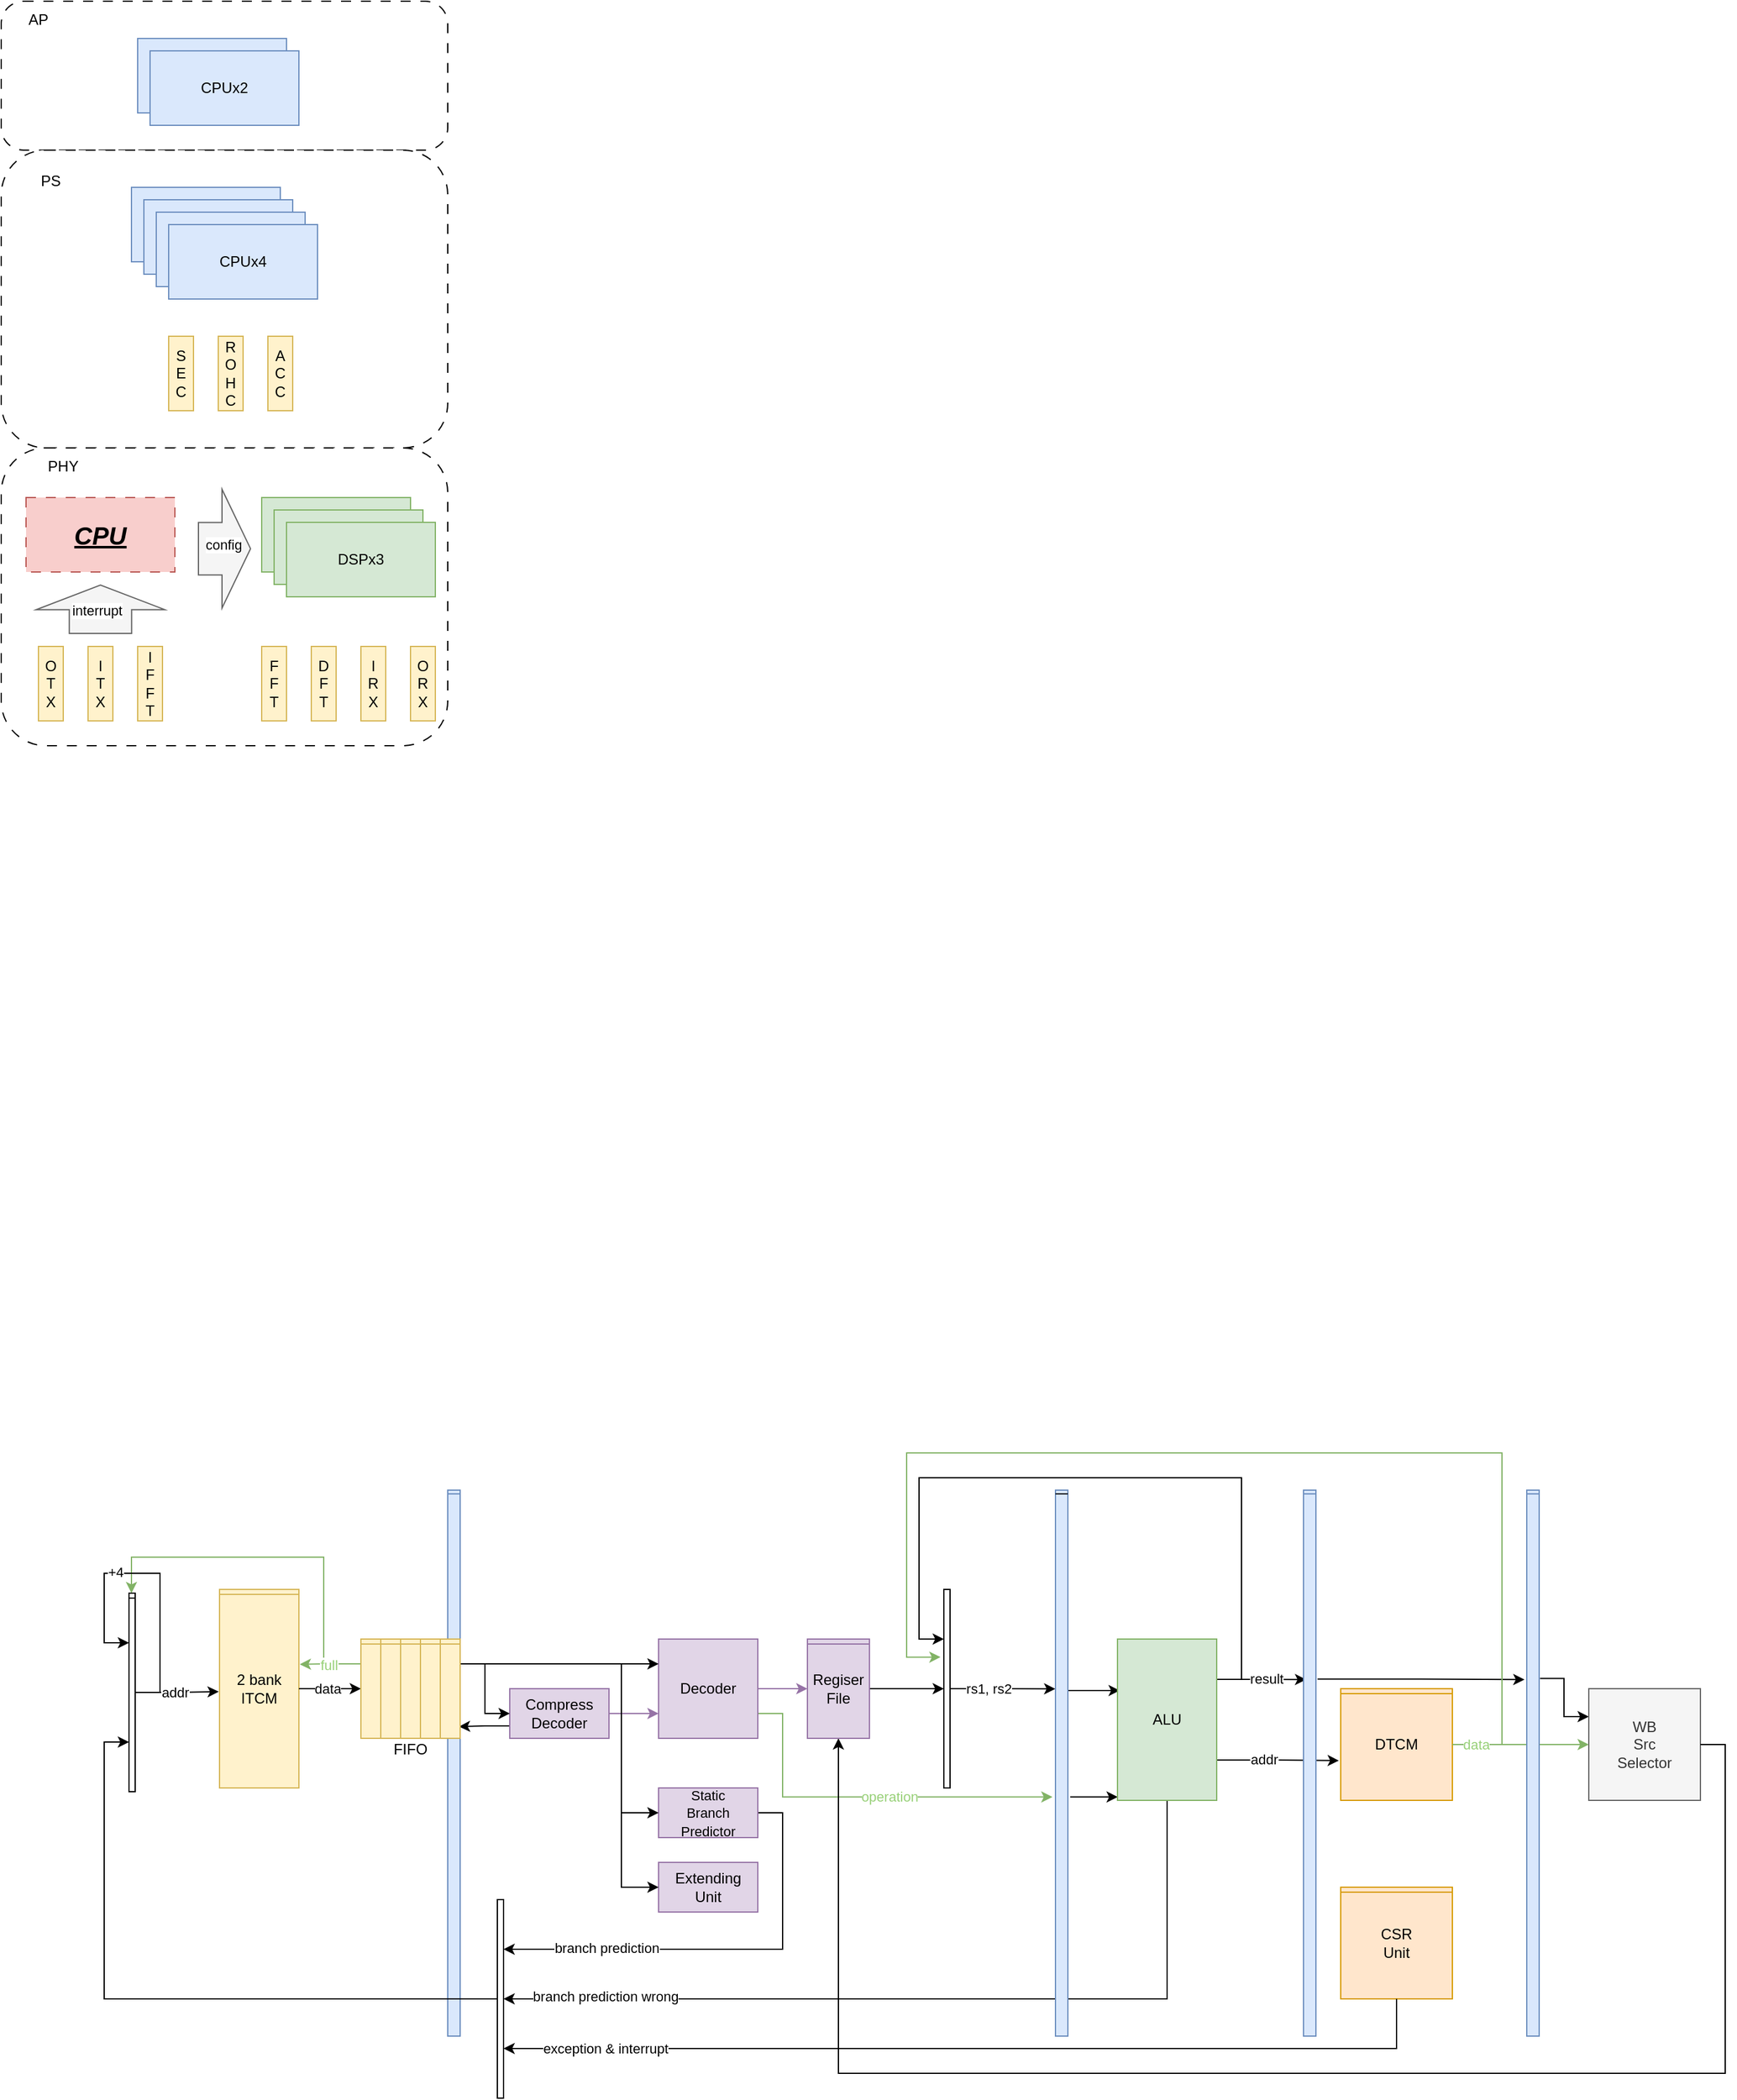 <mxfile version="21.6.5" type="device">
  <diagram name="Page-1" id="pptbvXrNijsv8_58Cd8q">
    <mxGraphModel dx="2074" dy="1214" grid="0" gridSize="10" guides="1" tooltips="1" connect="1" arrows="1" fold="1" page="1" pageScale="1" pageWidth="850" pageHeight="1100" math="0" shadow="0">
      <root>
        <mxCell id="0" />
        <mxCell id="1" parent="0" />
        <mxCell id="-CrN_SrDRRVTuFsDqrHh-148" value="" style="group;fillColor=#dae8fc;strokeColor=#6c8ebf;" parent="1" vertex="1" connectable="0">
          <mxGeometry x="400" y="1240" width="10" height="440" as="geometry" />
        </mxCell>
        <mxCell id="-CrN_SrDRRVTuFsDqrHh-149" value="" style="rounded=0;whiteSpace=wrap;html=1;fillColor=#dae8fc;strokeColor=#6c8ebf;" parent="-CrN_SrDRRVTuFsDqrHh-148" vertex="1">
          <mxGeometry width="10" height="440" as="geometry" />
        </mxCell>
        <mxCell id="-CrN_SrDRRVTuFsDqrHh-150" value="" style="endArrow=none;html=1;rounded=0;fillColor=#dae8fc;strokeColor=#6c8ebf;" parent="-CrN_SrDRRVTuFsDqrHh-148" edge="1">
          <mxGeometry width="50" height="50" relative="1" as="geometry">
            <mxPoint y="3" as="sourcePoint" />
            <mxPoint x="10" y="3" as="targetPoint" />
          </mxGeometry>
        </mxCell>
        <mxCell id="-CrN_SrDRRVTuFsDqrHh-65" style="edgeStyle=orthogonalEdgeStyle;rounded=0;orthogonalLoop=1;jettySize=auto;html=1;exitX=0;exitY=0.25;exitDx=0;exitDy=0;entryX=0.5;entryY=0;entryDx=0;entryDy=0;fillColor=#d5e8d4;strokeColor=#82b366;" parent="1" source="-CrN_SrDRRVTuFsDqrHh-51" target="-CrN_SrDRRVTuFsDqrHh-60" edge="1">
          <mxGeometry relative="1" as="geometry">
            <Array as="points">
              <mxPoint x="300" y="1380" />
              <mxPoint x="300" y="1294" />
              <mxPoint x="145" y="1294" />
              <mxPoint x="145" y="1323" />
            </Array>
          </mxGeometry>
        </mxCell>
        <mxCell id="-CrN_SrDRRVTuFsDqrHh-33" value="" style="group;dashed=1;dashPattern=8 8;" parent="1" vertex="1" connectable="0">
          <mxGeometry x="40" y="40" width="360" height="120" as="geometry" />
        </mxCell>
        <mxCell id="-CrN_SrDRRVTuFsDqrHh-31" value="" style="rounded=1;whiteSpace=wrap;html=1;dashed=1;dashPattern=8 8;" parent="-CrN_SrDRRVTuFsDqrHh-33" vertex="1">
          <mxGeometry width="360" height="120" as="geometry" />
        </mxCell>
        <mxCell id="-CrN_SrDRRVTuFsDqrHh-32" value="AP" style="text;html=1;strokeColor=none;fillColor=none;align=center;verticalAlign=middle;whiteSpace=wrap;rounded=0;" parent="-CrN_SrDRRVTuFsDqrHh-33" vertex="1">
          <mxGeometry width="60" height="30" as="geometry" />
        </mxCell>
        <mxCell id="-CrN_SrDRRVTuFsDqrHh-28" value="" style="group;dashed=1;dashPattern=8 8;" parent="1" vertex="1" connectable="0">
          <mxGeometry x="40" y="160" width="360" height="240" as="geometry" />
        </mxCell>
        <mxCell id="-CrN_SrDRRVTuFsDqrHh-26" value="" style="rounded=1;whiteSpace=wrap;html=1;dashed=1;dashPattern=8 8;" parent="-CrN_SrDRRVTuFsDqrHh-28" vertex="1">
          <mxGeometry width="360" height="240" as="geometry" />
        </mxCell>
        <mxCell id="-CrN_SrDRRVTuFsDqrHh-27" value="PS" style="text;html=1;strokeColor=none;fillColor=none;align=center;verticalAlign=middle;whiteSpace=wrap;rounded=0;" parent="-CrN_SrDRRVTuFsDqrHh-28" vertex="1">
          <mxGeometry x="10" y="10" width="60" height="30" as="geometry" />
        </mxCell>
        <mxCell id="-CrN_SrDRRVTuFsDqrHh-41" value="" style="group" parent="-CrN_SrDRRVTuFsDqrHh-28" vertex="1" connectable="0">
          <mxGeometry x="105" y="30" width="150" height="180" as="geometry" />
        </mxCell>
        <mxCell id="-CrN_SrDRRVTuFsDqrHh-24" value="" style="group;" parent="-CrN_SrDRRVTuFsDqrHh-41" vertex="1" connectable="0">
          <mxGeometry width="150" height="90" as="geometry" />
        </mxCell>
        <mxCell id="-CrN_SrDRRVTuFsDqrHh-17" value="&lt;font size=&quot;1&quot; style=&quot;&quot;&gt;&lt;span style=&quot;font-size: 12px;&quot;&gt;CPU&lt;/span&gt;&lt;/font&gt;" style="rounded=0;whiteSpace=wrap;html=1;fillColor=#dae8fc;strokeColor=#6c8ebf;" parent="-CrN_SrDRRVTuFsDqrHh-24" vertex="1">
          <mxGeometry width="120" height="60" as="geometry" />
        </mxCell>
        <mxCell id="-CrN_SrDRRVTuFsDqrHh-18" value="&lt;font size=&quot;1&quot; style=&quot;&quot;&gt;&lt;span style=&quot;font-size: 12px;&quot;&gt;CPU&lt;/span&gt;&lt;/font&gt;" style="rounded=0;whiteSpace=wrap;html=1;fillColor=#dae8fc;strokeColor=#6c8ebf;" parent="-CrN_SrDRRVTuFsDqrHh-24" vertex="1">
          <mxGeometry x="10" y="10" width="120" height="60" as="geometry" />
        </mxCell>
        <mxCell id="-CrN_SrDRRVTuFsDqrHh-19" value="&lt;font size=&quot;1&quot; style=&quot;&quot;&gt;&lt;span style=&quot;font-size: 12px;&quot;&gt;CPU&lt;/span&gt;&lt;/font&gt;" style="rounded=0;whiteSpace=wrap;html=1;fillColor=#dae8fc;strokeColor=#6c8ebf;" parent="-CrN_SrDRRVTuFsDqrHh-24" vertex="1">
          <mxGeometry x="20" y="20" width="120" height="60" as="geometry" />
        </mxCell>
        <mxCell id="-CrN_SrDRRVTuFsDqrHh-20" value="&lt;font size=&quot;1&quot; style=&quot;&quot;&gt;&lt;span style=&quot;font-size: 12px;&quot;&gt;CPUx4&lt;/span&gt;&lt;/font&gt;" style="rounded=0;whiteSpace=wrap;html=1;fillColor=#dae8fc;strokeColor=#6c8ebf;" parent="-CrN_SrDRRVTuFsDqrHh-24" vertex="1">
          <mxGeometry x="30" y="30" width="120" height="60" as="geometry" />
        </mxCell>
        <mxCell id="-CrN_SrDRRVTuFsDqrHh-25" value="" style="group" parent="-CrN_SrDRRVTuFsDqrHh-41" vertex="1" connectable="0">
          <mxGeometry x="30" y="120" width="100" height="60" as="geometry" />
        </mxCell>
        <mxCell id="-CrN_SrDRRVTuFsDqrHh-21" value="S&lt;br&gt;E&lt;br&gt;C" style="rounded=0;whiteSpace=wrap;html=1;fillColor=#fff2cc;strokeColor=#d6b656;" parent="-CrN_SrDRRVTuFsDqrHh-25" vertex="1">
          <mxGeometry width="20" height="60" as="geometry" />
        </mxCell>
        <mxCell id="-CrN_SrDRRVTuFsDqrHh-22" value="R&lt;br&gt;O&lt;br&gt;H&lt;br&gt;C" style="rounded=0;whiteSpace=wrap;html=1;fillColor=#fff2cc;strokeColor=#d6b656;" parent="-CrN_SrDRRVTuFsDqrHh-25" vertex="1">
          <mxGeometry x="40" width="20" height="60" as="geometry" />
        </mxCell>
        <mxCell id="-CrN_SrDRRVTuFsDqrHh-23" value="A&lt;br&gt;C&lt;br&gt;C" style="rounded=0;whiteSpace=wrap;html=1;fillColor=#fff2cc;strokeColor=#d6b656;" parent="-CrN_SrDRRVTuFsDqrHh-25" vertex="1">
          <mxGeometry x="80" width="20" height="60" as="geometry" />
        </mxCell>
        <mxCell id="-CrN_SrDRRVTuFsDqrHh-29" value="&lt;font size=&quot;1&quot; style=&quot;&quot;&gt;&lt;span style=&quot;font-size: 12px;&quot;&gt;CPU&lt;/span&gt;&lt;/font&gt;" style="rounded=0;whiteSpace=wrap;html=1;fillColor=#dae8fc;strokeColor=#6c8ebf;" parent="1" vertex="1">
          <mxGeometry x="150" y="70" width="120" height="60" as="geometry" />
        </mxCell>
        <mxCell id="-CrN_SrDRRVTuFsDqrHh-30" value="&lt;font size=&quot;1&quot; style=&quot;&quot;&gt;&lt;span style=&quot;font-size: 12px;&quot;&gt;CPUx2&lt;/span&gt;&lt;/font&gt;" style="rounded=0;whiteSpace=wrap;html=1;fillColor=#dae8fc;strokeColor=#6c8ebf;" parent="1" vertex="1">
          <mxGeometry x="160" y="80" width="120" height="60" as="geometry" />
        </mxCell>
        <mxCell id="-CrN_SrDRRVTuFsDqrHh-44" value="" style="group" parent="1" vertex="1" connectable="0">
          <mxGeometry x="40" y="400" width="360" height="240" as="geometry" />
        </mxCell>
        <mxCell id="-CrN_SrDRRVTuFsDqrHh-14" value="" style="rounded=1;whiteSpace=wrap;html=1;dashed=1;dashPattern=8 8;" parent="-CrN_SrDRRVTuFsDqrHh-44" vertex="1">
          <mxGeometry width="360" height="240" as="geometry" />
        </mxCell>
        <mxCell id="-CrN_SrDRRVTuFsDqrHh-1" value="O&lt;br&gt;T&lt;br&gt;X" style="rounded=0;whiteSpace=wrap;html=1;fillColor=#fff2cc;strokeColor=#d6b656;" parent="-CrN_SrDRRVTuFsDqrHh-44" vertex="1">
          <mxGeometry x="30" y="160" width="20" height="60" as="geometry" />
        </mxCell>
        <mxCell id="-CrN_SrDRRVTuFsDqrHh-2" value="I&lt;br&gt;T&lt;br&gt;X" style="rounded=0;whiteSpace=wrap;html=1;fillColor=#fff2cc;strokeColor=#d6b656;" parent="-CrN_SrDRRVTuFsDqrHh-44" vertex="1">
          <mxGeometry x="70" y="160" width="20" height="60" as="geometry" />
        </mxCell>
        <mxCell id="-CrN_SrDRRVTuFsDqrHh-3" value="I&lt;br&gt;F&lt;br&gt;F&lt;br&gt;T" style="rounded=0;whiteSpace=wrap;html=1;fillColor=#fff2cc;strokeColor=#d6b656;" parent="-CrN_SrDRRVTuFsDqrHh-44" vertex="1">
          <mxGeometry x="110" y="160" width="20" height="60" as="geometry" />
        </mxCell>
        <mxCell id="-CrN_SrDRRVTuFsDqrHh-15" value="PHY" style="text;html=1;strokeColor=none;fillColor=none;align=center;verticalAlign=middle;whiteSpace=wrap;rounded=0;" parent="-CrN_SrDRRVTuFsDqrHh-44" vertex="1">
          <mxGeometry x="20" width="60" height="30" as="geometry" />
        </mxCell>
        <mxCell id="-CrN_SrDRRVTuFsDqrHh-11" value="DSP" style="rounded=0;whiteSpace=wrap;html=1;fillColor=#d5e8d4;strokeColor=#82b366;" parent="-CrN_SrDRRVTuFsDqrHh-44" vertex="1">
          <mxGeometry x="210" y="40" width="120" height="60" as="geometry" />
        </mxCell>
        <mxCell id="-CrN_SrDRRVTuFsDqrHh-12" value="DSP" style="rounded=0;whiteSpace=wrap;html=1;fillColor=#d5e8d4;strokeColor=#82b366;" parent="-CrN_SrDRRVTuFsDqrHh-44" vertex="1">
          <mxGeometry x="220" y="50" width="120" height="60" as="geometry" />
        </mxCell>
        <mxCell id="-CrN_SrDRRVTuFsDqrHh-13" value="DSPx3" style="rounded=0;whiteSpace=wrap;html=1;fillColor=#d5e8d4;strokeColor=#82b366;" parent="-CrN_SrDRRVTuFsDqrHh-44" vertex="1">
          <mxGeometry x="230" y="60" width="120" height="60" as="geometry" />
        </mxCell>
        <mxCell id="-CrN_SrDRRVTuFsDqrHh-4" value="F&lt;br&gt;F&lt;br&gt;T" style="rounded=0;whiteSpace=wrap;html=1;fillColor=#fff2cc;strokeColor=#d6b656;" parent="-CrN_SrDRRVTuFsDqrHh-44" vertex="1">
          <mxGeometry x="210" y="160" width="20" height="60" as="geometry" />
        </mxCell>
        <mxCell id="-CrN_SrDRRVTuFsDqrHh-5" value="D&lt;br&gt;F&lt;br&gt;T" style="rounded=0;whiteSpace=wrap;html=1;fillColor=#fff2cc;strokeColor=#d6b656;" parent="-CrN_SrDRRVTuFsDqrHh-44" vertex="1">
          <mxGeometry x="250" y="160" width="20" height="60" as="geometry" />
        </mxCell>
        <mxCell id="-CrN_SrDRRVTuFsDqrHh-6" value="I&lt;br&gt;R&lt;br&gt;X" style="rounded=0;whiteSpace=wrap;html=1;fillColor=#fff2cc;strokeColor=#d6b656;" parent="-CrN_SrDRRVTuFsDqrHh-44" vertex="1">
          <mxGeometry x="290" y="160" width="20" height="60" as="geometry" />
        </mxCell>
        <mxCell id="-CrN_SrDRRVTuFsDqrHh-7" value="O&lt;br&gt;R&lt;br&gt;X" style="rounded=0;whiteSpace=wrap;html=1;fillColor=#fff2cc;strokeColor=#d6b656;" parent="-CrN_SrDRRVTuFsDqrHh-44" vertex="1">
          <mxGeometry x="330" y="160" width="20" height="60" as="geometry" />
        </mxCell>
        <mxCell id="-CrN_SrDRRVTuFsDqrHh-10" value="&lt;font style=&quot;font-size: 20px;&quot;&gt;&lt;b&gt;&lt;i&gt;&lt;u&gt;CPU&lt;/u&gt;&lt;/i&gt;&lt;/b&gt;&lt;/font&gt;" style="rounded=0;whiteSpace=wrap;html=1;fillColor=#f8cecc;strokeColor=#b85450;dashed=1;dashPattern=8 8;" parent="-CrN_SrDRRVTuFsDqrHh-44" vertex="1">
          <mxGeometry x="20" y="40" width="120" height="60" as="geometry" />
        </mxCell>
        <mxCell id="-CrN_SrDRRVTuFsDqrHh-37" value="" style="shape=flexArrow;endArrow=classic;html=1;rounded=0;endWidth=52.408;endSize=6.286;width=50.286;fillColor=#f5f5f5;strokeColor=#666666;" parent="-CrN_SrDRRVTuFsDqrHh-44" edge="1">
          <mxGeometry width="50" height="50" relative="1" as="geometry">
            <mxPoint x="80.0" y="150" as="sourcePoint" />
            <mxPoint x="80.0" y="110" as="targetPoint" />
          </mxGeometry>
        </mxCell>
        <mxCell id="-CrN_SrDRRVTuFsDqrHh-40" value="interrupt" style="edgeLabel;html=1;align=center;verticalAlign=middle;resizable=0;points=[];" parent="-CrN_SrDRRVTuFsDqrHh-37" vertex="1" connectable="0">
          <mxGeometry x="-0.057" y="3" relative="1" as="geometry">
            <mxPoint as="offset" />
          </mxGeometry>
        </mxCell>
        <mxCell id="-CrN_SrDRRVTuFsDqrHh-45" value="" style="shape=flexArrow;endArrow=classic;html=1;rounded=0;endWidth=52.408;endSize=7.331;width=42.286;fillColor=#f5f5f5;strokeColor=#666666;" parent="-CrN_SrDRRVTuFsDqrHh-44" edge="1">
          <mxGeometry width="50" height="50" relative="1" as="geometry">
            <mxPoint x="158.5" y="81.21" as="sourcePoint" />
            <mxPoint x="201.5" y="81.21" as="targetPoint" />
          </mxGeometry>
        </mxCell>
        <mxCell id="-CrN_SrDRRVTuFsDqrHh-46" value="config" style="edgeLabel;html=1;align=center;verticalAlign=middle;resizable=0;points=[];" parent="-CrN_SrDRRVTuFsDqrHh-45" vertex="1" connectable="0">
          <mxGeometry x="-0.057" y="3" relative="1" as="geometry">
            <mxPoint as="offset" />
          </mxGeometry>
        </mxCell>
        <mxCell id="-CrN_SrDRRVTuFsDqrHh-50" value="" style="group;fillColor=#fff2cc;strokeColor=#d6b656;" parent="1" vertex="1" connectable="0">
          <mxGeometry x="216" y="1320" width="64" height="160" as="geometry" />
        </mxCell>
        <mxCell id="-CrN_SrDRRVTuFsDqrHh-48" value="2 bank&lt;br&gt;ITCM" style="rounded=0;whiteSpace=wrap;html=1;fillColor=#fff2cc;strokeColor=#d6b656;" parent="-CrN_SrDRRVTuFsDqrHh-50" vertex="1">
          <mxGeometry width="64" height="160" as="geometry" />
        </mxCell>
        <mxCell id="-CrN_SrDRRVTuFsDqrHh-127" value="" style="endArrow=none;html=1;rounded=0;fillColor=#fff2cc;strokeColor=#d6b656;" parent="-CrN_SrDRRVTuFsDqrHh-50" edge="1">
          <mxGeometry width="50" height="50" relative="1" as="geometry">
            <mxPoint y="4" as="sourcePoint" />
            <mxPoint x="64" y="4" as="targetPoint" />
          </mxGeometry>
        </mxCell>
        <mxCell id="-CrN_SrDRRVTuFsDqrHh-56" style="edgeStyle=orthogonalEdgeStyle;rounded=0;orthogonalLoop=1;jettySize=auto;html=1;exitX=0;exitY=0.25;exitDx=0;exitDy=0;entryX=1.011;entryY=0.377;entryDx=0;entryDy=0;entryPerimeter=0;fillColor=#d5e8d4;strokeColor=#82b366;" parent="1" source="-CrN_SrDRRVTuFsDqrHh-51" target="-CrN_SrDRRVTuFsDqrHh-48" edge="1">
          <mxGeometry relative="1" as="geometry" />
        </mxCell>
        <mxCell id="-CrN_SrDRRVTuFsDqrHh-59" value="&lt;font color=&quot;#97d077&quot;&gt;full&lt;/font&gt;" style="edgeLabel;html=1;align=center;verticalAlign=middle;resizable=0;points=[];" parent="-CrN_SrDRRVTuFsDqrHh-56" vertex="1" connectable="0">
          <mxGeometry x="0.075" relative="1" as="geometry">
            <mxPoint as="offset" />
          </mxGeometry>
        </mxCell>
        <mxCell id="-CrN_SrDRRVTuFsDqrHh-57" style="edgeStyle=orthogonalEdgeStyle;rounded=0;orthogonalLoop=1;jettySize=auto;html=1;exitX=1;exitY=0.5;exitDx=0;exitDy=0;entryX=0;entryY=0.5;entryDx=0;entryDy=0;" parent="1" source="-CrN_SrDRRVTuFsDqrHh-48" target="-CrN_SrDRRVTuFsDqrHh-51" edge="1">
          <mxGeometry relative="1" as="geometry" />
        </mxCell>
        <mxCell id="-CrN_SrDRRVTuFsDqrHh-58" value="data" style="edgeLabel;html=1;align=center;verticalAlign=middle;resizable=0;points=[];" parent="-CrN_SrDRRVTuFsDqrHh-57" vertex="1" connectable="0">
          <mxGeometry x="-0.096" relative="1" as="geometry">
            <mxPoint as="offset" />
          </mxGeometry>
        </mxCell>
        <mxCell id="-CrN_SrDRRVTuFsDqrHh-61" style="edgeStyle=orthogonalEdgeStyle;rounded=0;orthogonalLoop=1;jettySize=auto;html=1;exitX=1;exitY=0.5;exitDx=0;exitDy=0;entryX=-0.01;entryY=0.515;entryDx=0;entryDy=0;entryPerimeter=0;" parent="1" source="-CrN_SrDRRVTuFsDqrHh-60" target="-CrN_SrDRRVTuFsDqrHh-48" edge="1">
          <mxGeometry relative="1" as="geometry" />
        </mxCell>
        <mxCell id="-CrN_SrDRRVTuFsDqrHh-62" value="addr" style="edgeLabel;html=1;align=center;verticalAlign=middle;resizable=0;points=[];" parent="-CrN_SrDRRVTuFsDqrHh-61" vertex="1" connectable="0">
          <mxGeometry x="-0.063" relative="1" as="geometry">
            <mxPoint as="offset" />
          </mxGeometry>
        </mxCell>
        <mxCell id="-CrN_SrDRRVTuFsDqrHh-60" value="" style="rounded=0;whiteSpace=wrap;html=1;" parent="1" vertex="1">
          <mxGeometry x="143" y="1323" width="5" height="160" as="geometry" />
        </mxCell>
        <mxCell id="-CrN_SrDRRVTuFsDqrHh-63" style="edgeStyle=orthogonalEdgeStyle;rounded=0;orthogonalLoop=1;jettySize=auto;html=1;exitX=1;exitY=0.5;exitDx=0;exitDy=0;entryX=0;entryY=0.25;entryDx=0;entryDy=0;" parent="1" source="-CrN_SrDRRVTuFsDqrHh-60" target="-CrN_SrDRRVTuFsDqrHh-60" edge="1">
          <mxGeometry relative="1" as="geometry">
            <Array as="points">
              <mxPoint x="168" y="1403" />
              <mxPoint x="168" y="1307" />
              <mxPoint x="123" y="1307" />
              <mxPoint x="123" y="1363" />
            </Array>
          </mxGeometry>
        </mxCell>
        <mxCell id="-CrN_SrDRRVTuFsDqrHh-64" value="+4" style="edgeLabel;html=1;align=center;verticalAlign=middle;resizable=0;points=[];" parent="-CrN_SrDRRVTuFsDqrHh-63" vertex="1" connectable="0">
          <mxGeometry x="0.156" y="-1" relative="1" as="geometry">
            <mxPoint x="-15" as="offset" />
          </mxGeometry>
        </mxCell>
        <mxCell id="-CrN_SrDRRVTuFsDqrHh-81" style="edgeStyle=orthogonalEdgeStyle;rounded=0;orthogonalLoop=1;jettySize=auto;html=1;exitX=1;exitY=0.5;exitDx=0;exitDy=0;entryX=0;entryY=0.5;entryDx=0;entryDy=0;fillColor=#e1d5e7;strokeColor=#9673a6;" parent="1" source="-CrN_SrDRRVTuFsDqrHh-68" target="-CrN_SrDRRVTuFsDqrHh-74" edge="1">
          <mxGeometry relative="1" as="geometry" />
        </mxCell>
        <mxCell id="-CrN_SrDRRVTuFsDqrHh-92" style="edgeStyle=orthogonalEdgeStyle;rounded=0;orthogonalLoop=1;jettySize=auto;html=1;exitX=1;exitY=0.75;exitDx=0;exitDy=0;entryX=-0.243;entryY=0.562;entryDx=0;entryDy=0;entryPerimeter=0;fillColor=#d5e8d4;strokeColor=#82b366;" parent="1" source="-CrN_SrDRRVTuFsDqrHh-68" target="-CrN_SrDRRVTuFsDqrHh-85" edge="1">
          <mxGeometry relative="1" as="geometry">
            <Array as="points">
              <mxPoint x="670" y="1420" />
              <mxPoint x="670" y="1487" />
            </Array>
          </mxGeometry>
        </mxCell>
        <mxCell id="-CrN_SrDRRVTuFsDqrHh-125" value="&lt;font color=&quot;#97d077&quot;&gt;operation&lt;/font&gt;" style="edgeLabel;html=1;align=center;verticalAlign=middle;resizable=0;points=[];" parent="-CrN_SrDRRVTuFsDqrHh-92" vertex="1" connectable="0">
          <mxGeometry x="0.134" y="1" relative="1" as="geometry">
            <mxPoint as="offset" />
          </mxGeometry>
        </mxCell>
        <mxCell id="-CrN_SrDRRVTuFsDqrHh-68" value="Decoder" style="rounded=0;whiteSpace=wrap;html=1;fillColor=#e1d5e7;strokeColor=#9673a6;" parent="1" vertex="1">
          <mxGeometry x="570" y="1360" width="80" height="80" as="geometry" />
        </mxCell>
        <mxCell id="-CrN_SrDRRVTuFsDqrHh-69" value="Extending&lt;br&gt;Unit" style="rounded=0;whiteSpace=wrap;html=1;fillColor=#e1d5e7;strokeColor=#9673a6;" parent="1" vertex="1">
          <mxGeometry x="570" y="1540" width="80" height="40" as="geometry" />
        </mxCell>
        <mxCell id="-CrN_SrDRRVTuFsDqrHh-115" style="edgeStyle=orthogonalEdgeStyle;rounded=0;orthogonalLoop=1;jettySize=auto;html=1;exitX=1;exitY=0.5;exitDx=0;exitDy=0;entryX=1;entryY=0.25;entryDx=0;entryDy=0;" parent="1" source="-CrN_SrDRRVTuFsDqrHh-70" target="-CrN_SrDRRVTuFsDqrHh-114" edge="1">
          <mxGeometry relative="1" as="geometry" />
        </mxCell>
        <mxCell id="-CrN_SrDRRVTuFsDqrHh-123" value="branch prediction" style="edgeLabel;html=1;align=center;verticalAlign=middle;resizable=0;points=[];" parent="-CrN_SrDRRVTuFsDqrHh-115" vertex="1" connectable="0">
          <mxGeometry x="0.535" y="-1" relative="1" as="geometry">
            <mxPoint as="offset" />
          </mxGeometry>
        </mxCell>
        <mxCell id="-CrN_SrDRRVTuFsDqrHh-70" value="&lt;font style=&quot;font-size: 11px;&quot;&gt;Static&lt;br&gt;Branch&lt;br&gt;Predictor&lt;/font&gt;" style="rounded=0;whiteSpace=wrap;html=1;fillColor=#e1d5e7;strokeColor=#9673a6;" parent="1" vertex="1">
          <mxGeometry x="570" y="1480" width="80" height="40" as="geometry" />
        </mxCell>
        <mxCell id="-CrN_SrDRRVTuFsDqrHh-75" style="edgeStyle=orthogonalEdgeStyle;rounded=0;orthogonalLoop=1;jettySize=auto;html=1;exitX=1;exitY=0.5;exitDx=0;exitDy=0;entryX=0;entryY=0.75;entryDx=0;entryDy=0;strokeColor=#9673a6;fillColor=#e1d5e7;" parent="1" source="-CrN_SrDRRVTuFsDqrHh-71" target="-CrN_SrDRRVTuFsDqrHh-68" edge="1">
          <mxGeometry relative="1" as="geometry" />
        </mxCell>
        <mxCell id="-CrN_SrDRRVTuFsDqrHh-78" style="edgeStyle=orthogonalEdgeStyle;rounded=0;orthogonalLoop=1;jettySize=auto;html=1;exitX=0;exitY=0.75;exitDx=0;exitDy=0;entryX=0.938;entryY=0.882;entryDx=0;entryDy=0;entryPerimeter=0;" parent="1" source="-CrN_SrDRRVTuFsDqrHh-71" target="-CrN_SrDRRVTuFsDqrHh-55" edge="1">
          <mxGeometry relative="1" as="geometry" />
        </mxCell>
        <mxCell id="-CrN_SrDRRVTuFsDqrHh-71" value="Compress&lt;br&gt;Decoder" style="rounded=0;whiteSpace=wrap;html=1;fillColor=#e1d5e7;strokeColor=#9673a6;" parent="1" vertex="1">
          <mxGeometry x="450" y="1400" width="80" height="40" as="geometry" />
        </mxCell>
        <mxCell id="-CrN_SrDRRVTuFsDqrHh-83" style="edgeStyle=orthogonalEdgeStyle;rounded=0;orthogonalLoop=1;jettySize=auto;html=1;exitX=1;exitY=0.5;exitDx=0;exitDy=0;entryX=0;entryY=0.5;entryDx=0;entryDy=0;" parent="1" source="-CrN_SrDRRVTuFsDqrHh-74" target="-CrN_SrDRRVTuFsDqrHh-82" edge="1">
          <mxGeometry relative="1" as="geometry" />
        </mxCell>
        <mxCell id="-CrN_SrDRRVTuFsDqrHh-76" style="edgeStyle=orthogonalEdgeStyle;rounded=0;orthogonalLoop=1;jettySize=auto;html=1;exitX=1;exitY=0.25;exitDx=0;exitDy=0;entryX=0;entryY=0.25;entryDx=0;entryDy=0;" parent="1" source="-CrN_SrDRRVTuFsDqrHh-55" target="-CrN_SrDRRVTuFsDqrHh-68" edge="1">
          <mxGeometry relative="1" as="geometry" />
        </mxCell>
        <mxCell id="-CrN_SrDRRVTuFsDqrHh-77" style="edgeStyle=orthogonalEdgeStyle;rounded=0;orthogonalLoop=1;jettySize=auto;html=1;exitX=1;exitY=0.25;exitDx=0;exitDy=0;entryX=0;entryY=0.5;entryDx=0;entryDy=0;" parent="1" source="-CrN_SrDRRVTuFsDqrHh-55" target="-CrN_SrDRRVTuFsDqrHh-71" edge="1">
          <mxGeometry relative="1" as="geometry" />
        </mxCell>
        <mxCell id="-CrN_SrDRRVTuFsDqrHh-79" style="edgeStyle=orthogonalEdgeStyle;rounded=0;orthogonalLoop=1;jettySize=auto;html=1;exitX=1;exitY=0.25;exitDx=0;exitDy=0;entryX=0;entryY=0.5;entryDx=0;entryDy=0;" parent="1" source="-CrN_SrDRRVTuFsDqrHh-55" target="-CrN_SrDRRVTuFsDqrHh-70" edge="1">
          <mxGeometry relative="1" as="geometry">
            <Array as="points">
              <mxPoint x="540" y="1380" />
              <mxPoint x="540" y="1500" />
            </Array>
          </mxGeometry>
        </mxCell>
        <mxCell id="-CrN_SrDRRVTuFsDqrHh-80" style="edgeStyle=orthogonalEdgeStyle;rounded=0;orthogonalLoop=1;jettySize=auto;html=1;exitX=1;exitY=0.25;exitDx=0;exitDy=0;entryX=0;entryY=0.5;entryDx=0;entryDy=0;" parent="1" source="-CrN_SrDRRVTuFsDqrHh-55" target="-CrN_SrDRRVTuFsDqrHh-69" edge="1">
          <mxGeometry relative="1" as="geometry">
            <Array as="points">
              <mxPoint x="540" y="1380" />
              <mxPoint x="540" y="1560" />
            </Array>
          </mxGeometry>
        </mxCell>
        <mxCell id="-CrN_SrDRRVTuFsDqrHh-87" style="edgeStyle=orthogonalEdgeStyle;rounded=0;orthogonalLoop=1;jettySize=auto;html=1;exitX=1;exitY=0.5;exitDx=0;exitDy=0;entryX=-0.014;entryY=0.364;entryDx=0;entryDy=0;entryPerimeter=0;" parent="1" source="-CrN_SrDRRVTuFsDqrHh-82" target="-CrN_SrDRRVTuFsDqrHh-85" edge="1">
          <mxGeometry relative="1" as="geometry" />
        </mxCell>
        <mxCell id="-CrN_SrDRRVTuFsDqrHh-151" value="rs1, rs2" style="edgeLabel;html=1;align=center;verticalAlign=middle;resizable=0;points=[];" parent="-CrN_SrDRRVTuFsDqrHh-87" vertex="1" connectable="0">
          <mxGeometry x="-0.271" relative="1" as="geometry">
            <mxPoint as="offset" />
          </mxGeometry>
        </mxCell>
        <mxCell id="-CrN_SrDRRVTuFsDqrHh-82" value="" style="rounded=0;whiteSpace=wrap;html=1;" parent="1" vertex="1">
          <mxGeometry x="800" y="1320" width="5" height="160" as="geometry" />
        </mxCell>
        <mxCell id="-CrN_SrDRRVTuFsDqrHh-94" style="edgeStyle=orthogonalEdgeStyle;rounded=0;orthogonalLoop=1;jettySize=auto;html=1;exitX=1.186;exitY=0.562;exitDx=0;exitDy=0;entryX=0.002;entryY=0.974;entryDx=0;entryDy=0;entryPerimeter=0;exitPerimeter=0;" parent="1" source="-CrN_SrDRRVTuFsDqrHh-85" target="-CrN_SrDRRVTuFsDqrHh-91" edge="1">
          <mxGeometry relative="1" as="geometry" />
        </mxCell>
        <mxCell id="-CrN_SrDRRVTuFsDqrHh-111" style="edgeStyle=orthogonalEdgeStyle;rounded=0;orthogonalLoop=1;jettySize=auto;html=1;exitX=1.071;exitY=0.345;exitDx=0;exitDy=0;entryX=0;entryY=0.25;entryDx=0;entryDy=0;exitPerimeter=0;" parent="1" source="-CrN_SrDRRVTuFsDqrHh-90" target="-CrN_SrDRRVTuFsDqrHh-99" edge="1">
          <mxGeometry relative="1" as="geometry" />
        </mxCell>
        <mxCell id="-CrN_SrDRRVTuFsDqrHh-93" style="edgeStyle=orthogonalEdgeStyle;rounded=0;orthogonalLoop=1;jettySize=auto;html=1;exitX=0.023;exitY=0.319;exitDx=0;exitDy=0;entryX=1.014;entryY=0.367;entryDx=0;entryDy=0;entryPerimeter=0;exitPerimeter=0;startArrow=classic;startFill=1;endArrow=none;endFill=0;" parent="1" source="-CrN_SrDRRVTuFsDqrHh-91" target="-CrN_SrDRRVTuFsDqrHh-85" edge="1">
          <mxGeometry relative="1" as="geometry" />
        </mxCell>
        <mxCell id="-CrN_SrDRRVTuFsDqrHh-103" style="edgeStyle=orthogonalEdgeStyle;rounded=0;orthogonalLoop=1;jettySize=auto;html=1;exitX=1;exitY=0.25;exitDx=0;exitDy=0;entryX=0.214;entryY=0.347;entryDx=0;entryDy=0;entryPerimeter=0;" parent="1" source="-CrN_SrDRRVTuFsDqrHh-91" target="-CrN_SrDRRVTuFsDqrHh-97" edge="1">
          <mxGeometry relative="1" as="geometry" />
        </mxCell>
        <mxCell id="-CrN_SrDRRVTuFsDqrHh-106" value="result" style="edgeLabel;html=1;align=center;verticalAlign=middle;resizable=0;points=[];" parent="-CrN_SrDRRVTuFsDqrHh-103" vertex="1" connectable="0">
          <mxGeometry x="-0.143" y="1" relative="1" as="geometry">
            <mxPoint x="9" as="offset" />
          </mxGeometry>
        </mxCell>
        <mxCell id="-CrN_SrDRRVTuFsDqrHh-107" style="edgeStyle=orthogonalEdgeStyle;rounded=0;orthogonalLoop=1;jettySize=auto;html=1;exitX=1;exitY=0.25;exitDx=0;exitDy=0;entryX=0;entryY=0.25;entryDx=0;entryDy=0;" parent="1" source="-CrN_SrDRRVTuFsDqrHh-91" target="-CrN_SrDRRVTuFsDqrHh-82" edge="1">
          <mxGeometry relative="1" as="geometry">
            <Array as="points">
              <mxPoint x="1040" y="1393" />
              <mxPoint x="1040" y="1230" />
              <mxPoint x="780" y="1230" />
              <mxPoint x="780" y="1360" />
            </Array>
          </mxGeometry>
        </mxCell>
        <mxCell id="-CrN_SrDRRVTuFsDqrHh-108" style="edgeStyle=orthogonalEdgeStyle;rounded=0;orthogonalLoop=1;jettySize=auto;html=1;exitX=1;exitY=0.75;exitDx=0;exitDy=0;entryX=-0.017;entryY=0.644;entryDx=0;entryDy=0;entryPerimeter=0;" parent="1" source="-CrN_SrDRRVTuFsDqrHh-91" target="-CrN_SrDRRVTuFsDqrHh-96" edge="1">
          <mxGeometry relative="1" as="geometry" />
        </mxCell>
        <mxCell id="-CrN_SrDRRVTuFsDqrHh-109" value="addr" style="edgeLabel;html=1;align=center;verticalAlign=middle;resizable=0;points=[];" parent="-CrN_SrDRRVTuFsDqrHh-108" vertex="1" connectable="0">
          <mxGeometry x="-0.235" y="1" relative="1" as="geometry">
            <mxPoint as="offset" />
          </mxGeometry>
        </mxCell>
        <mxCell id="-CrN_SrDRRVTuFsDqrHh-116" style="edgeStyle=orthogonalEdgeStyle;rounded=0;orthogonalLoop=1;jettySize=auto;html=1;exitX=0.5;exitY=1;exitDx=0;exitDy=0;entryX=1;entryY=0.5;entryDx=0;entryDy=0;" parent="1" source="-CrN_SrDRRVTuFsDqrHh-91" target="-CrN_SrDRRVTuFsDqrHh-114" edge="1">
          <mxGeometry relative="1" as="geometry" />
        </mxCell>
        <mxCell id="-CrN_SrDRRVTuFsDqrHh-122" value="branch prediction wrong" style="edgeLabel;html=1;align=center;verticalAlign=middle;resizable=0;points=[];" parent="-CrN_SrDRRVTuFsDqrHh-116" vertex="1" connectable="0">
          <mxGeometry x="0.764" y="-2" relative="1" as="geometry">
            <mxPoint as="offset" />
          </mxGeometry>
        </mxCell>
        <mxCell id="-CrN_SrDRRVTuFsDqrHh-91" value="ALU" style="rounded=0;whiteSpace=wrap;html=1;fillColor=#d5e8d4;strokeColor=#82b366;" parent="1" vertex="1">
          <mxGeometry x="940" y="1360" width="80" height="130" as="geometry" />
        </mxCell>
        <mxCell id="-CrN_SrDRRVTuFsDqrHh-95" value="" style="group;fillColor=#ffe6cc;strokeColor=#d79b00;" parent="1" vertex="1" connectable="0">
          <mxGeometry x="1120" y="1400" width="90" height="90" as="geometry" />
        </mxCell>
        <mxCell id="-CrN_SrDRRVTuFsDqrHh-96" value="DTCM" style="rounded=0;whiteSpace=wrap;html=1;fillColor=#ffe6cc;strokeColor=#d79b00;" parent="-CrN_SrDRRVTuFsDqrHh-95" vertex="1">
          <mxGeometry width="90" height="90" as="geometry" />
        </mxCell>
        <mxCell id="-CrN_SrDRRVTuFsDqrHh-146" value="" style="endArrow=none;html=1;rounded=0;fillColor=#ffe6cc;strokeColor=#d79b00;" parent="-CrN_SrDRRVTuFsDqrHh-95" edge="1">
          <mxGeometry width="50" height="50" relative="1" as="geometry">
            <mxPoint y="4.0" as="sourcePoint" />
            <mxPoint x="90" y="4.0" as="targetPoint" />
          </mxGeometry>
        </mxCell>
        <mxCell id="-CrN_SrDRRVTuFsDqrHh-104" style="edgeStyle=orthogonalEdgeStyle;rounded=0;orthogonalLoop=1;jettySize=auto;html=1;exitX=1.129;exitY=0.346;exitDx=0;exitDy=0;entryX=-0.186;entryY=0.347;entryDx=0;entryDy=0;entryPerimeter=0;exitPerimeter=0;" parent="1" source="-CrN_SrDRRVTuFsDqrHh-97" target="-CrN_SrDRRVTuFsDqrHh-90" edge="1">
          <mxGeometry relative="1" as="geometry" />
        </mxCell>
        <mxCell id="-CrN_SrDRRVTuFsDqrHh-98" value="" style="group;fillColor=#f5f5f5;fontColor=#333333;strokeColor=#666666;" parent="1" vertex="1" connectable="0">
          <mxGeometry x="1320" y="1400" width="90" height="90" as="geometry" />
        </mxCell>
        <mxCell id="-CrN_SrDRRVTuFsDqrHh-99" value="WB&lt;br&gt;Src&lt;br&gt;Selector" style="rounded=0;whiteSpace=wrap;html=1;fillColor=#f5f5f5;fontColor=#333333;strokeColor=#666666;" parent="-CrN_SrDRRVTuFsDqrHh-98" vertex="1">
          <mxGeometry width="90" height="90" as="geometry" />
        </mxCell>
        <mxCell id="-CrN_SrDRRVTuFsDqrHh-100" style="edgeStyle=orthogonalEdgeStyle;rounded=0;orthogonalLoop=1;jettySize=auto;html=1;exitX=1;exitY=0.5;exitDx=0;exitDy=0;entryX=0.5;entryY=1;entryDx=0;entryDy=0;" parent="1" source="-CrN_SrDRRVTuFsDqrHh-99" target="-CrN_SrDRRVTuFsDqrHh-74" edge="1">
          <mxGeometry relative="1" as="geometry">
            <Array as="points">
              <mxPoint x="1430" y="1445" />
              <mxPoint x="1430" y="1710" />
              <mxPoint x="715" y="1710" />
            </Array>
          </mxGeometry>
        </mxCell>
        <mxCell id="-CrN_SrDRRVTuFsDqrHh-112" style="edgeStyle=orthogonalEdgeStyle;rounded=0;orthogonalLoop=1;jettySize=auto;html=1;exitX=1;exitY=0.5;exitDx=0;exitDy=0;entryX=0;entryY=0.5;entryDx=0;entryDy=0;fillColor=#d5e8d4;strokeColor=#82b366;" parent="1" source="-CrN_SrDRRVTuFsDqrHh-96" target="-CrN_SrDRRVTuFsDqrHh-99" edge="1">
          <mxGeometry relative="1" as="geometry" />
        </mxCell>
        <mxCell id="-CrN_SrDRRVTuFsDqrHh-113" style="edgeStyle=orthogonalEdgeStyle;rounded=0;orthogonalLoop=1;jettySize=auto;html=1;exitX=1;exitY=0.5;exitDx=0;exitDy=0;entryX=-0.543;entryY=0.341;entryDx=0;entryDy=0;entryPerimeter=0;fillColor=#d5e8d4;strokeColor=#82b366;" parent="1" source="-CrN_SrDRRVTuFsDqrHh-96" target="-CrN_SrDRRVTuFsDqrHh-82" edge="1">
          <mxGeometry relative="1" as="geometry">
            <Array as="points">
              <mxPoint x="1250" y="1445" />
              <mxPoint x="1250" y="1210" />
              <mxPoint x="770" y="1210" />
              <mxPoint x="770" y="1375" />
            </Array>
          </mxGeometry>
        </mxCell>
        <mxCell id="-CrN_SrDRRVTuFsDqrHh-126" value="&lt;font color=&quot;#97d077&quot;&gt;data&lt;/font&gt;" style="edgeLabel;html=1;align=center;verticalAlign=middle;resizable=0;points=[];" parent="-CrN_SrDRRVTuFsDqrHh-113" vertex="1" connectable="0">
          <mxGeometry x="-0.961" relative="1" as="geometry">
            <mxPoint as="offset" />
          </mxGeometry>
        </mxCell>
        <mxCell id="-CrN_SrDRRVTuFsDqrHh-124" style="edgeStyle=orthogonalEdgeStyle;rounded=0;orthogonalLoop=1;jettySize=auto;html=1;exitX=0;exitY=0.5;exitDx=0;exitDy=0;entryX=0;entryY=0.75;entryDx=0;entryDy=0;" parent="1" source="-CrN_SrDRRVTuFsDqrHh-114" target="-CrN_SrDRRVTuFsDqrHh-60" edge="1">
          <mxGeometry relative="1" as="geometry" />
        </mxCell>
        <mxCell id="-CrN_SrDRRVTuFsDqrHh-114" value="" style="rounded=0;whiteSpace=wrap;html=1;" parent="1" vertex="1">
          <mxGeometry x="440" y="1570" width="5" height="160" as="geometry" />
        </mxCell>
        <mxCell id="-CrN_SrDRRVTuFsDqrHh-117" value="" style="group;fillColor=#ffe6cc;strokeColor=#d79b00;" parent="1" vertex="1" connectable="0">
          <mxGeometry x="1120" y="1560" width="90" height="90" as="geometry" />
        </mxCell>
        <mxCell id="-CrN_SrDRRVTuFsDqrHh-118" value="CSR&lt;br&gt;Unit" style="rounded=0;whiteSpace=wrap;html=1;fillColor=#ffe6cc;strokeColor=#d79b00;" parent="-CrN_SrDRRVTuFsDqrHh-117" vertex="1">
          <mxGeometry width="90" height="90" as="geometry" />
        </mxCell>
        <mxCell id="-CrN_SrDRRVTuFsDqrHh-145" value="" style="endArrow=none;html=1;rounded=0;fillColor=#ffe6cc;strokeColor=#d79b00;" parent="-CrN_SrDRRVTuFsDqrHh-117" edge="1">
          <mxGeometry width="50" height="50" relative="1" as="geometry">
            <mxPoint y="4" as="sourcePoint" />
            <mxPoint x="90" y="4" as="targetPoint" />
          </mxGeometry>
        </mxCell>
        <mxCell id="-CrN_SrDRRVTuFsDqrHh-120" style="edgeStyle=orthogonalEdgeStyle;rounded=0;orthogonalLoop=1;jettySize=auto;html=1;exitX=0.5;exitY=1;exitDx=0;exitDy=0;entryX=1;entryY=0.75;entryDx=0;entryDy=0;" parent="1" source="-CrN_SrDRRVTuFsDqrHh-118" target="-CrN_SrDRRVTuFsDqrHh-114" edge="1">
          <mxGeometry relative="1" as="geometry" />
        </mxCell>
        <mxCell id="-CrN_SrDRRVTuFsDqrHh-121" value="exception &amp;amp; interrupt" style="edgeLabel;html=1;align=center;verticalAlign=middle;resizable=0;points=[];" parent="-CrN_SrDRRVTuFsDqrHh-120" vertex="1" connectable="0">
          <mxGeometry x="0.786" relative="1" as="geometry">
            <mxPoint as="offset" />
          </mxGeometry>
        </mxCell>
        <mxCell id="-CrN_SrDRRVTuFsDqrHh-134" value="" style="group" parent="1" vertex="1" connectable="0">
          <mxGeometry x="890" y="1240" width="10" height="440" as="geometry" />
        </mxCell>
        <mxCell id="-CrN_SrDRRVTuFsDqrHh-85" value="" style="rounded=0;whiteSpace=wrap;html=1;fillColor=#dae8fc;strokeColor=#6c8ebf;" parent="-CrN_SrDRRVTuFsDqrHh-134" vertex="1">
          <mxGeometry width="10" height="440" as="geometry" />
        </mxCell>
        <mxCell id="-CrN_SrDRRVTuFsDqrHh-130" value="" style="endArrow=none;html=1;rounded=0;" parent="-CrN_SrDRRVTuFsDqrHh-134" edge="1">
          <mxGeometry width="50" height="50" relative="1" as="geometry">
            <mxPoint y="3" as="sourcePoint" />
            <mxPoint x="10" y="3" as="targetPoint" />
          </mxGeometry>
        </mxCell>
        <mxCell id="-CrN_SrDRRVTuFsDqrHh-135" value="" style="group;fillColor=#dae8fc;strokeColor=#6c8ebf;" parent="1" vertex="1" connectable="0">
          <mxGeometry x="1090" y="1240" width="10" height="440" as="geometry" />
        </mxCell>
        <mxCell id="-CrN_SrDRRVTuFsDqrHh-97" value="" style="rounded=0;whiteSpace=wrap;html=1;fillColor=#dae8fc;strokeColor=#6c8ebf;" parent="-CrN_SrDRRVTuFsDqrHh-135" vertex="1">
          <mxGeometry width="10" height="440" as="geometry" />
        </mxCell>
        <mxCell id="-CrN_SrDRRVTuFsDqrHh-131" value="" style="endArrow=none;html=1;rounded=0;fillColor=#dae8fc;strokeColor=#6c8ebf;" parent="-CrN_SrDRRVTuFsDqrHh-135" edge="1">
          <mxGeometry width="50" height="50" relative="1" as="geometry">
            <mxPoint y="3" as="sourcePoint" />
            <mxPoint x="10" y="3" as="targetPoint" />
          </mxGeometry>
        </mxCell>
        <mxCell id="-CrN_SrDRRVTuFsDqrHh-136" value="" style="group;fillColor=#dae8fc;strokeColor=#6c8ebf;" parent="1" vertex="1" connectable="0">
          <mxGeometry x="1270" y="1240" width="10" height="440" as="geometry" />
        </mxCell>
        <mxCell id="-CrN_SrDRRVTuFsDqrHh-90" value="" style="rounded=0;whiteSpace=wrap;html=1;fillColor=#dae8fc;strokeColor=#6c8ebf;" parent="-CrN_SrDRRVTuFsDqrHh-136" vertex="1">
          <mxGeometry width="10" height="440" as="geometry" />
        </mxCell>
        <mxCell id="-CrN_SrDRRVTuFsDqrHh-133" value="" style="endArrow=none;html=1;rounded=0;fillColor=#dae8fc;strokeColor=#6c8ebf;" parent="-CrN_SrDRRVTuFsDqrHh-136" edge="1">
          <mxGeometry width="50" height="50" relative="1" as="geometry">
            <mxPoint y="3" as="sourcePoint" />
            <mxPoint x="10" y="3" as="targetPoint" />
          </mxGeometry>
        </mxCell>
        <mxCell id="-CrN_SrDRRVTuFsDqrHh-137" value="" style="group" parent="1" vertex="1" connectable="0">
          <mxGeometry x="330" y="1360" width="80" height="104" as="geometry" />
        </mxCell>
        <mxCell id="-CrN_SrDRRVTuFsDqrHh-67" value="" style="group;fillColor=#fff2cc;strokeColor=#d6b656;" parent="-CrN_SrDRRVTuFsDqrHh-137" vertex="1" connectable="0">
          <mxGeometry width="80" height="80" as="geometry" />
        </mxCell>
        <mxCell id="-CrN_SrDRRVTuFsDqrHh-51" value="" style="rounded=0;whiteSpace=wrap;html=1;fillColor=#fff2cc;strokeColor=#d6b656;" parent="-CrN_SrDRRVTuFsDqrHh-67" vertex="1">
          <mxGeometry width="16" height="80" as="geometry" />
        </mxCell>
        <mxCell id="-CrN_SrDRRVTuFsDqrHh-52" value="" style="rounded=0;whiteSpace=wrap;html=1;fillColor=#fff2cc;strokeColor=#d6b656;" parent="-CrN_SrDRRVTuFsDqrHh-67" vertex="1">
          <mxGeometry x="16" width="16" height="80" as="geometry" />
        </mxCell>
        <mxCell id="-CrN_SrDRRVTuFsDqrHh-53" value="" style="rounded=0;whiteSpace=wrap;html=1;fillColor=#fff2cc;strokeColor=#d6b656;" parent="-CrN_SrDRRVTuFsDqrHh-67" vertex="1">
          <mxGeometry x="32" width="16" height="80" as="geometry" />
        </mxCell>
        <mxCell id="-CrN_SrDRRVTuFsDqrHh-54" value="" style="rounded=0;whiteSpace=wrap;html=1;fillColor=#fff2cc;strokeColor=#d6b656;" parent="-CrN_SrDRRVTuFsDqrHh-67" vertex="1">
          <mxGeometry x="48" width="16" height="80" as="geometry" />
        </mxCell>
        <mxCell id="-CrN_SrDRRVTuFsDqrHh-55" value="" style="rounded=0;whiteSpace=wrap;html=1;fillColor=#fff2cc;strokeColor=#d6b656;" parent="-CrN_SrDRRVTuFsDqrHh-67" vertex="1">
          <mxGeometry x="64" width="16" height="80" as="geometry" />
        </mxCell>
        <mxCell id="-CrN_SrDRRVTuFsDqrHh-128" value="" style="endArrow=none;html=1;rounded=0;fillColor=#fff2cc;strokeColor=#d6b656;" parent="-CrN_SrDRRVTuFsDqrHh-67" edge="1">
          <mxGeometry width="50" height="50" relative="1" as="geometry">
            <mxPoint y="4" as="sourcePoint" />
            <mxPoint x="80" y="4" as="targetPoint" />
          </mxGeometry>
        </mxCell>
        <mxCell id="-CrN_SrDRRVTuFsDqrHh-129" value="FIFO" style="text;html=1;strokeColor=none;fillColor=none;align=center;verticalAlign=middle;whiteSpace=wrap;rounded=0;" parent="-CrN_SrDRRVTuFsDqrHh-137" vertex="1">
          <mxGeometry x="10" y="74" width="60" height="30" as="geometry" />
        </mxCell>
        <mxCell id="-CrN_SrDRRVTuFsDqrHh-139" value="" style="group;fillColor=#e1d5e7;strokeColor=#9673a6;" parent="1" vertex="1" connectable="0">
          <mxGeometry x="690" y="1360" width="50" height="80" as="geometry" />
        </mxCell>
        <mxCell id="-CrN_SrDRRVTuFsDqrHh-74" value="Regiser&lt;br&gt;File" style="rounded=0;whiteSpace=wrap;html=1;fillColor=#e1d5e7;strokeColor=#9673a6;" parent="-CrN_SrDRRVTuFsDqrHh-139" vertex="1">
          <mxGeometry width="50" height="80" as="geometry" />
        </mxCell>
        <mxCell id="-CrN_SrDRRVTuFsDqrHh-138" value="" style="endArrow=none;html=1;rounded=0;fillColor=#e1d5e7;strokeColor=#9673a6;" parent="-CrN_SrDRRVTuFsDqrHh-139" edge="1">
          <mxGeometry width="50" height="50" relative="1" as="geometry">
            <mxPoint y="4" as="sourcePoint" />
            <mxPoint x="50" y="4" as="targetPoint" />
          </mxGeometry>
        </mxCell>
        <mxCell id="-CrN_SrDRRVTuFsDqrHh-140" value="" style="endArrow=none;html=1;rounded=0;" parent="1" edge="1">
          <mxGeometry width="50" height="50" relative="1" as="geometry">
            <mxPoint x="143" y="1327" as="sourcePoint" />
            <mxPoint x="148" y="1327" as="targetPoint" />
          </mxGeometry>
        </mxCell>
      </root>
    </mxGraphModel>
  </diagram>
</mxfile>
